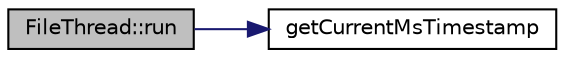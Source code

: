 digraph "FileThread::run"
{
  edge [fontname="Helvetica",fontsize="10",labelfontname="Helvetica",labelfontsize="10"];
  node [fontname="Helvetica",fontsize="10",shape=record];
  rankdir="LR";
  Node1 [label="FileThread::run",height=0.2,width=0.4,color="black", fillcolor="grey75", style="filled", fontcolor="black"];
  Node1 -> Node2 [color="midnightblue",fontsize="10",style="solid",fontname="Helvetica"];
  Node2 [label="getCurrentMsTimestamp",height=0.2,width=0.4,color="black", fillcolor="white", style="filled",URL="$tools_8h.html#a69a8d8c398f99883b5c1a22173d6b12f",tooltip="Utility function: returns current unix epoch timestamp in milliseconds. "];
}
